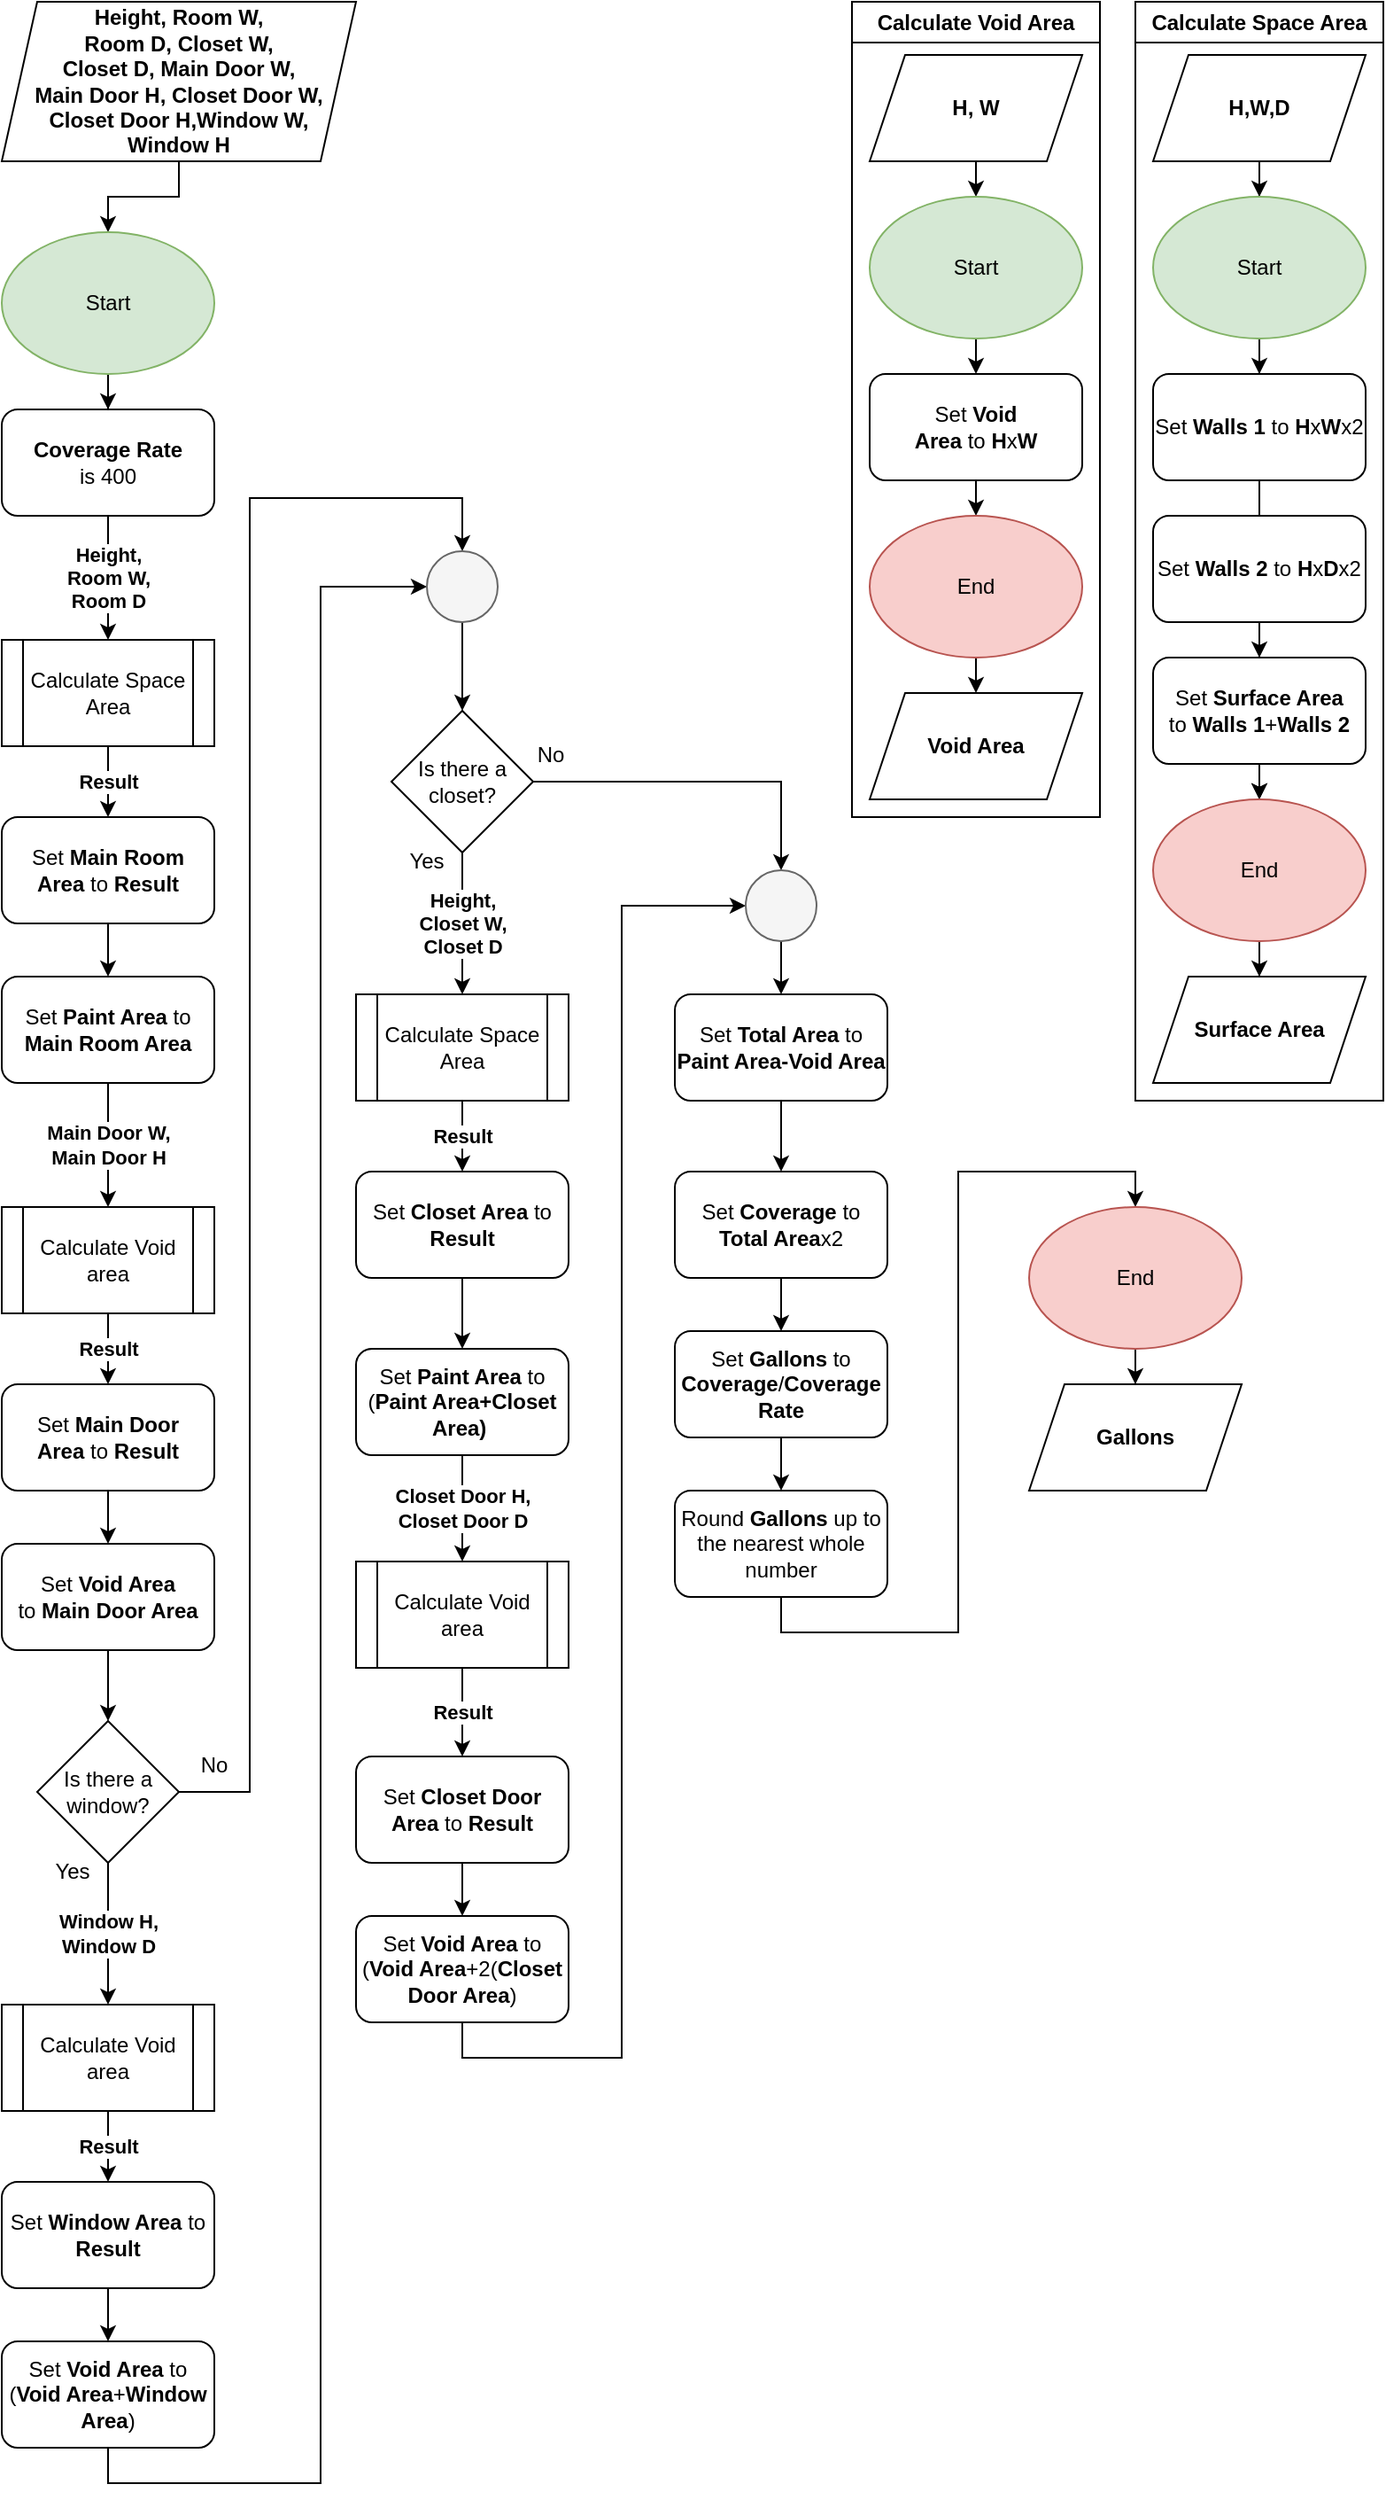 <mxfile version="24.7.10">
  <diagram name="Page-1" id="iOYmFABcgLfnVLQrmPDC">
    <mxGraphModel dx="1268" dy="1105" grid="1" gridSize="10" guides="1" tooltips="1" connect="1" arrows="1" fold="1" page="1" pageScale="1" pageWidth="850" pageHeight="1100" math="0" shadow="0">
      <root>
        <mxCell id="0" />
        <mxCell id="1" parent="0" />
        <mxCell id="SD6BFe2wW6tSJZ-N4x0d-1" value="" style="edgeStyle=orthogonalEdgeStyle;rounded=0;orthogonalLoop=1;jettySize=auto;html=1;" edge="1" parent="1" source="SD6BFe2wW6tSJZ-N4x0d-2" target="SD6BFe2wW6tSJZ-N4x0d-4">
          <mxGeometry relative="1" as="geometry" />
        </mxCell>
        <mxCell id="SD6BFe2wW6tSJZ-N4x0d-2" value="Height, Room W,&lt;br&gt;Room D, Closet W,&lt;br&gt;Closet D, Main Door W,&lt;br&gt;Main Door H, Closet Door W,&lt;br&gt;Closet Door H,Window W,&lt;br&gt;Window H" style="shape=parallelogram;perimeter=parallelogramPerimeter;whiteSpace=wrap;html=1;fixedSize=1;fontStyle=1" vertex="1" parent="1">
          <mxGeometry x="40" y="10" width="200" height="90" as="geometry" />
        </mxCell>
        <mxCell id="SD6BFe2wW6tSJZ-N4x0d-3" value="" style="edgeStyle=orthogonalEdgeStyle;rounded=0;orthogonalLoop=1;jettySize=auto;html=1;" edge="1" parent="1" source="SD6BFe2wW6tSJZ-N4x0d-4" target="SD6BFe2wW6tSJZ-N4x0d-6">
          <mxGeometry relative="1" as="geometry" />
        </mxCell>
        <mxCell id="SD6BFe2wW6tSJZ-N4x0d-4" value="Start" style="ellipse;whiteSpace=wrap;html=1;fillColor=#d5e8d4;strokeColor=#82b366;" vertex="1" parent="1">
          <mxGeometry x="40" y="140" width="120" height="80" as="geometry" />
        </mxCell>
        <mxCell id="SD6BFe2wW6tSJZ-N4x0d-5" value="&lt;b&gt;Height,&lt;br&gt;Room W,&lt;br&gt;Room D&lt;/b&gt;" style="edgeStyle=orthogonalEdgeStyle;rounded=0;orthogonalLoop=1;jettySize=auto;html=1;" edge="1" parent="1" source="SD6BFe2wW6tSJZ-N4x0d-6" target="SD6BFe2wW6tSJZ-N4x0d-8">
          <mxGeometry relative="1" as="geometry">
            <mxPoint as="offset" />
          </mxGeometry>
        </mxCell>
        <mxCell id="SD6BFe2wW6tSJZ-N4x0d-6" value="&lt;b&gt;Coverage Rate&lt;/b&gt;&lt;br&gt;is 400" style="rounded=1;whiteSpace=wrap;html=1;" vertex="1" parent="1">
          <mxGeometry x="40" y="240" width="120" height="60" as="geometry" />
        </mxCell>
        <mxCell id="SD6BFe2wW6tSJZ-N4x0d-7" value="&lt;b&gt;Result&lt;/b&gt;" style="edgeStyle=orthogonalEdgeStyle;rounded=0;orthogonalLoop=1;jettySize=auto;html=1;" edge="1" parent="1" source="SD6BFe2wW6tSJZ-N4x0d-8" target="SD6BFe2wW6tSJZ-N4x0d-26">
          <mxGeometry relative="1" as="geometry" />
        </mxCell>
        <mxCell id="SD6BFe2wW6tSJZ-N4x0d-8" value="Calculate Space Area" style="shape=process;whiteSpace=wrap;html=1;backgroundOutline=1;" vertex="1" parent="1">
          <mxGeometry x="40" y="370" width="120" height="60" as="geometry" />
        </mxCell>
        <mxCell id="SD6BFe2wW6tSJZ-N4x0d-9" value="Calculate Space Area" style="swimlane;whiteSpace=wrap;html=1;" vertex="1" parent="1">
          <mxGeometry x="680" y="10" width="140" height="620" as="geometry" />
        </mxCell>
        <mxCell id="SD6BFe2wW6tSJZ-N4x0d-10" value="" style="edgeStyle=orthogonalEdgeStyle;rounded=0;orthogonalLoop=1;jettySize=auto;html=1;" edge="1" parent="SD6BFe2wW6tSJZ-N4x0d-9" source="SD6BFe2wW6tSJZ-N4x0d-11" target="SD6BFe2wW6tSJZ-N4x0d-13">
          <mxGeometry relative="1" as="geometry" />
        </mxCell>
        <mxCell id="SD6BFe2wW6tSJZ-N4x0d-11" value="&lt;b&gt;H,W,D&lt;/b&gt;" style="shape=parallelogram;perimeter=parallelogramPerimeter;whiteSpace=wrap;html=1;fixedSize=1;" vertex="1" parent="SD6BFe2wW6tSJZ-N4x0d-9">
          <mxGeometry x="10" y="30" width="120" height="60" as="geometry" />
        </mxCell>
        <mxCell id="SD6BFe2wW6tSJZ-N4x0d-12" style="edgeStyle=orthogonalEdgeStyle;rounded=0;orthogonalLoop=1;jettySize=auto;html=1;entryX=0.5;entryY=0;entryDx=0;entryDy=0;" edge="1" parent="SD6BFe2wW6tSJZ-N4x0d-9" source="SD6BFe2wW6tSJZ-N4x0d-13" target="SD6BFe2wW6tSJZ-N4x0d-15">
          <mxGeometry relative="1" as="geometry" />
        </mxCell>
        <mxCell id="SD6BFe2wW6tSJZ-N4x0d-13" value="Start" style="ellipse;whiteSpace=wrap;html=1;fillColor=#d5e8d4;strokeColor=#82b366;" vertex="1" parent="SD6BFe2wW6tSJZ-N4x0d-9">
          <mxGeometry x="10" y="110" width="120" height="80" as="geometry" />
        </mxCell>
        <mxCell id="SD6BFe2wW6tSJZ-N4x0d-14" value="" style="edgeStyle=orthogonalEdgeStyle;rounded=0;orthogonalLoop=1;jettySize=auto;html=1;" edge="1" parent="SD6BFe2wW6tSJZ-N4x0d-9" source="SD6BFe2wW6tSJZ-N4x0d-15" target="SD6BFe2wW6tSJZ-N4x0d-19">
          <mxGeometry relative="1" as="geometry" />
        </mxCell>
        <mxCell id="SD6BFe2wW6tSJZ-N4x0d-15" value="Set &lt;b&gt;Walls 1&lt;/b&gt; to &lt;b&gt;H&lt;/b&gt;x&lt;b&gt;W&lt;/b&gt;x2" style="rounded=1;whiteSpace=wrap;html=1;" vertex="1" parent="SD6BFe2wW6tSJZ-N4x0d-9">
          <mxGeometry x="10" y="210" width="120" height="60" as="geometry" />
        </mxCell>
        <mxCell id="SD6BFe2wW6tSJZ-N4x0d-16" value="" style="edgeStyle=orthogonalEdgeStyle;rounded=0;orthogonalLoop=1;jettySize=auto;html=1;" edge="1" parent="SD6BFe2wW6tSJZ-N4x0d-9" source="SD6BFe2wW6tSJZ-N4x0d-17" target="SD6BFe2wW6tSJZ-N4x0d-21">
          <mxGeometry relative="1" as="geometry" />
        </mxCell>
        <mxCell id="SD6BFe2wW6tSJZ-N4x0d-17" value="Set &lt;b&gt;Walls 2&lt;/b&gt; to &lt;b&gt;H&lt;/b&gt;x&lt;b&gt;D&lt;/b&gt;x2" style="rounded=1;whiteSpace=wrap;html=1;" vertex="1" parent="SD6BFe2wW6tSJZ-N4x0d-9">
          <mxGeometry x="10" y="290" width="120" height="60" as="geometry" />
        </mxCell>
        <mxCell id="SD6BFe2wW6tSJZ-N4x0d-18" value="" style="edgeStyle=orthogonalEdgeStyle;rounded=0;orthogonalLoop=1;jettySize=auto;html=1;" edge="1" parent="SD6BFe2wW6tSJZ-N4x0d-9" source="SD6BFe2wW6tSJZ-N4x0d-19" target="SD6BFe2wW6tSJZ-N4x0d-21">
          <mxGeometry relative="1" as="geometry" />
        </mxCell>
        <mxCell id="SD6BFe2wW6tSJZ-N4x0d-19" value="Set &lt;b&gt;Surface Area &lt;/b&gt;to&amp;nbsp;&lt;b&gt;Walls 1&lt;/b&gt;+&lt;b&gt;Walls 2&lt;/b&gt;" style="rounded=1;whiteSpace=wrap;html=1;" vertex="1" parent="SD6BFe2wW6tSJZ-N4x0d-9">
          <mxGeometry x="10" y="370" width="120" height="60" as="geometry" />
        </mxCell>
        <mxCell id="SD6BFe2wW6tSJZ-N4x0d-20" value="" style="edgeStyle=orthogonalEdgeStyle;rounded=0;orthogonalLoop=1;jettySize=auto;html=1;" edge="1" parent="SD6BFe2wW6tSJZ-N4x0d-9" source="SD6BFe2wW6tSJZ-N4x0d-21" target="SD6BFe2wW6tSJZ-N4x0d-22">
          <mxGeometry relative="1" as="geometry" />
        </mxCell>
        <mxCell id="SD6BFe2wW6tSJZ-N4x0d-21" value="End" style="ellipse;whiteSpace=wrap;html=1;fillColor=#f8cecc;strokeColor=#b85450;" vertex="1" parent="SD6BFe2wW6tSJZ-N4x0d-9">
          <mxGeometry x="10" y="450" width="120" height="80" as="geometry" />
        </mxCell>
        <mxCell id="SD6BFe2wW6tSJZ-N4x0d-22" value="&lt;b&gt;Surface Area&lt;/b&gt;" style="shape=parallelogram;perimeter=parallelogramPerimeter;whiteSpace=wrap;html=1;fixedSize=1;" vertex="1" parent="SD6BFe2wW6tSJZ-N4x0d-9">
          <mxGeometry x="10" y="550" width="120" height="60" as="geometry" />
        </mxCell>
        <mxCell id="SD6BFe2wW6tSJZ-N4x0d-23" value="&lt;b&gt;Height,&lt;br&gt;Closet W,&lt;br&gt;Closet D&lt;/b&gt;" style="edgeStyle=orthogonalEdgeStyle;rounded=0;orthogonalLoop=1;jettySize=auto;html=1;exitX=0.5;exitY=1;exitDx=0;exitDy=0;" edge="1" parent="1" source="SD6BFe2wW6tSJZ-N4x0d-61" target="SD6BFe2wW6tSJZ-N4x0d-28">
          <mxGeometry relative="1" as="geometry">
            <mxPoint x="300" y="470" as="sourcePoint" />
            <Array as="points" />
          </mxGeometry>
        </mxCell>
        <mxCell id="SD6BFe2wW6tSJZ-N4x0d-24" value="&lt;b&gt;Main Door W,&lt;br&gt;Main Door H&lt;/b&gt;" style="edgeStyle=orthogonalEdgeStyle;rounded=0;orthogonalLoop=1;jettySize=auto;html=1;exitX=0.5;exitY=1;exitDx=0;exitDy=0;" edge="1" parent="1" source="SD6BFe2wW6tSJZ-N4x0d-77" target="SD6BFe2wW6tSJZ-N4x0d-47">
          <mxGeometry relative="1" as="geometry">
            <mxPoint x="100" y="630" as="sourcePoint" />
          </mxGeometry>
        </mxCell>
        <mxCell id="SD6BFe2wW6tSJZ-N4x0d-25" value="" style="edgeStyle=orthogonalEdgeStyle;rounded=0;orthogonalLoop=1;jettySize=auto;html=1;" edge="1" parent="1" source="SD6BFe2wW6tSJZ-N4x0d-26" target="SD6BFe2wW6tSJZ-N4x0d-77">
          <mxGeometry relative="1" as="geometry" />
        </mxCell>
        <mxCell id="SD6BFe2wW6tSJZ-N4x0d-26" value="Set &lt;b&gt;Main Room Area&amp;nbsp;&lt;/b&gt;to &lt;b&gt;Result&lt;/b&gt;" style="rounded=1;whiteSpace=wrap;html=1;" vertex="1" parent="1">
          <mxGeometry x="40" y="470" width="120" height="60" as="geometry" />
        </mxCell>
        <mxCell id="SD6BFe2wW6tSJZ-N4x0d-27" value="Result" style="edgeStyle=orthogonalEdgeStyle;rounded=0;orthogonalLoop=1;jettySize=auto;html=1;fontStyle=1" edge="1" parent="1" source="SD6BFe2wW6tSJZ-N4x0d-28" target="SD6BFe2wW6tSJZ-N4x0d-31">
          <mxGeometry relative="1" as="geometry" />
        </mxCell>
        <mxCell id="SD6BFe2wW6tSJZ-N4x0d-28" value="Calculate Space Area" style="shape=process;whiteSpace=wrap;html=1;backgroundOutline=1;" vertex="1" parent="1">
          <mxGeometry x="240" y="570" width="120" height="60" as="geometry" />
        </mxCell>
        <mxCell id="SD6BFe2wW6tSJZ-N4x0d-29" value="Window H,&lt;br&gt;Window D" style="edgeStyle=orthogonalEdgeStyle;rounded=0;orthogonalLoop=1;jettySize=auto;html=1;entryX=0.5;entryY=0;entryDx=0;entryDy=0;fontStyle=1;exitX=0.5;exitY=1;exitDx=0;exitDy=0;" edge="1" parent="1" source="SD6BFe2wW6tSJZ-N4x0d-63" target="SD6BFe2wW6tSJZ-N4x0d-43">
          <mxGeometry relative="1" as="geometry">
            <mxPoint x="100" y="1070" as="sourcePoint" />
          </mxGeometry>
        </mxCell>
        <mxCell id="SD6BFe2wW6tSJZ-N4x0d-30" value="" style="edgeStyle=orthogonalEdgeStyle;rounded=0;orthogonalLoop=1;jettySize=auto;html=1;" edge="1" parent="1" source="SD6BFe2wW6tSJZ-N4x0d-31" target="SD6BFe2wW6tSJZ-N4x0d-78">
          <mxGeometry relative="1" as="geometry" />
        </mxCell>
        <mxCell id="SD6BFe2wW6tSJZ-N4x0d-31" value="Set &lt;b&gt;Closet Area&lt;/b&gt;&amp;nbsp;to &lt;b&gt;Result&lt;/b&gt;" style="rounded=1;whiteSpace=wrap;html=1;" vertex="1" parent="1">
          <mxGeometry x="240" y="670" width="120" height="60" as="geometry" />
        </mxCell>
        <mxCell id="SD6BFe2wW6tSJZ-N4x0d-32" value="Calculate Void Area" style="swimlane;whiteSpace=wrap;html=1;" vertex="1" parent="1">
          <mxGeometry x="520" y="10" width="140" height="460" as="geometry" />
        </mxCell>
        <mxCell id="SD6BFe2wW6tSJZ-N4x0d-33" style="edgeStyle=orthogonalEdgeStyle;rounded=0;orthogonalLoop=1;jettySize=auto;html=1;exitX=0.5;exitY=1;exitDx=0;exitDy=0;entryX=0.5;entryY=0;entryDx=0;entryDy=0;" edge="1" parent="SD6BFe2wW6tSJZ-N4x0d-32" source="SD6BFe2wW6tSJZ-N4x0d-34" target="SD6BFe2wW6tSJZ-N4x0d-36">
          <mxGeometry relative="1" as="geometry" />
        </mxCell>
        <mxCell id="SD6BFe2wW6tSJZ-N4x0d-34" value="&lt;b&gt;H, W&lt;/b&gt;" style="shape=parallelogram;perimeter=parallelogramPerimeter;whiteSpace=wrap;html=1;fixedSize=1;" vertex="1" parent="SD6BFe2wW6tSJZ-N4x0d-32">
          <mxGeometry x="10" y="30" width="120" height="60" as="geometry" />
        </mxCell>
        <mxCell id="SD6BFe2wW6tSJZ-N4x0d-35" style="edgeStyle=orthogonalEdgeStyle;rounded=0;orthogonalLoop=1;jettySize=auto;html=1;exitX=0.5;exitY=1;exitDx=0;exitDy=0;entryX=0.5;entryY=0;entryDx=0;entryDy=0;" edge="1" parent="SD6BFe2wW6tSJZ-N4x0d-32" source="SD6BFe2wW6tSJZ-N4x0d-36" target="SD6BFe2wW6tSJZ-N4x0d-39">
          <mxGeometry relative="1" as="geometry" />
        </mxCell>
        <mxCell id="SD6BFe2wW6tSJZ-N4x0d-36" value="Start" style="ellipse;whiteSpace=wrap;html=1;fillColor=#d5e8d4;strokeColor=#82b366;" vertex="1" parent="SD6BFe2wW6tSJZ-N4x0d-32">
          <mxGeometry x="10" y="110" width="120" height="80" as="geometry" />
        </mxCell>
        <mxCell id="SD6BFe2wW6tSJZ-N4x0d-37" value="Void Area" style="shape=parallelogram;perimeter=parallelogramPerimeter;whiteSpace=wrap;html=1;fixedSize=1;fontStyle=1" vertex="1" parent="SD6BFe2wW6tSJZ-N4x0d-32">
          <mxGeometry x="10" y="390" width="120" height="60" as="geometry" />
        </mxCell>
        <mxCell id="SD6BFe2wW6tSJZ-N4x0d-38" style="edgeStyle=orthogonalEdgeStyle;rounded=0;orthogonalLoop=1;jettySize=auto;html=1;exitX=0.5;exitY=1;exitDx=0;exitDy=0;entryX=0.5;entryY=0;entryDx=0;entryDy=0;" edge="1" parent="SD6BFe2wW6tSJZ-N4x0d-32" source="SD6BFe2wW6tSJZ-N4x0d-39" target="SD6BFe2wW6tSJZ-N4x0d-41">
          <mxGeometry relative="1" as="geometry" />
        </mxCell>
        <mxCell id="SD6BFe2wW6tSJZ-N4x0d-39" value="Set &lt;b&gt;Void Area&lt;/b&gt;&amp;nbsp;to&amp;nbsp;&lt;b&gt;H&lt;/b&gt;x&lt;b&gt;W&lt;/b&gt;" style="rounded=1;whiteSpace=wrap;html=1;" vertex="1" parent="SD6BFe2wW6tSJZ-N4x0d-32">
          <mxGeometry x="10" y="210" width="120" height="60" as="geometry" />
        </mxCell>
        <mxCell id="SD6BFe2wW6tSJZ-N4x0d-40" style="edgeStyle=orthogonalEdgeStyle;rounded=0;orthogonalLoop=1;jettySize=auto;html=1;exitX=0.5;exitY=1;exitDx=0;exitDy=0;entryX=0.5;entryY=0;entryDx=0;entryDy=0;" edge="1" parent="SD6BFe2wW6tSJZ-N4x0d-32" source="SD6BFe2wW6tSJZ-N4x0d-41" target="SD6BFe2wW6tSJZ-N4x0d-37">
          <mxGeometry relative="1" as="geometry" />
        </mxCell>
        <mxCell id="SD6BFe2wW6tSJZ-N4x0d-41" value="End" style="ellipse;whiteSpace=wrap;html=1;fillColor=#f8cecc;strokeColor=#b85450;" vertex="1" parent="SD6BFe2wW6tSJZ-N4x0d-32">
          <mxGeometry x="10" y="290" width="120" height="80" as="geometry" />
        </mxCell>
        <mxCell id="SD6BFe2wW6tSJZ-N4x0d-42" value="Result" style="edgeStyle=orthogonalEdgeStyle;rounded=0;orthogonalLoop=1;jettySize=auto;html=1;exitX=0.5;exitY=1;exitDx=0;exitDy=0;entryX=0.5;entryY=0;entryDx=0;entryDy=0;fontStyle=1" edge="1" parent="1" source="SD6BFe2wW6tSJZ-N4x0d-43" target="SD6BFe2wW6tSJZ-N4x0d-45">
          <mxGeometry relative="1" as="geometry" />
        </mxCell>
        <mxCell id="SD6BFe2wW6tSJZ-N4x0d-43" value="Calculate Void area" style="shape=process;whiteSpace=wrap;html=1;backgroundOutline=1;" vertex="1" parent="1">
          <mxGeometry x="40" y="1140" width="120" height="60" as="geometry" />
        </mxCell>
        <mxCell id="SD6BFe2wW6tSJZ-N4x0d-44" value="" style="edgeStyle=orthogonalEdgeStyle;rounded=0;orthogonalLoop=1;jettySize=auto;html=1;" edge="1" parent="1" source="SD6BFe2wW6tSJZ-N4x0d-45" target="SD6BFe2wW6tSJZ-N4x0d-75">
          <mxGeometry relative="1" as="geometry" />
        </mxCell>
        <mxCell id="SD6BFe2wW6tSJZ-N4x0d-45" value="Set &lt;b&gt;Window Area&lt;/b&gt;&amp;nbsp;to &lt;b&gt;Result&lt;/b&gt;" style="rounded=1;whiteSpace=wrap;html=1;" vertex="1" parent="1">
          <mxGeometry x="40" y="1240" width="120" height="60" as="geometry" />
        </mxCell>
        <mxCell id="SD6BFe2wW6tSJZ-N4x0d-46" value="Result" style="edgeStyle=orthogonalEdgeStyle;rounded=0;orthogonalLoop=1;jettySize=auto;html=1;exitX=0.5;exitY=1;exitDx=0;exitDy=0;entryX=0.5;entryY=0;entryDx=0;entryDy=0;fontStyle=1" edge="1" parent="1" source="SD6BFe2wW6tSJZ-N4x0d-47" target="SD6BFe2wW6tSJZ-N4x0d-49">
          <mxGeometry relative="1" as="geometry" />
        </mxCell>
        <mxCell id="SD6BFe2wW6tSJZ-N4x0d-47" value="Calculate Void area" style="shape=process;whiteSpace=wrap;html=1;backgroundOutline=1;" vertex="1" parent="1">
          <mxGeometry x="40" y="690" width="120" height="60" as="geometry" />
        </mxCell>
        <mxCell id="SD6BFe2wW6tSJZ-N4x0d-48" value="" style="edgeStyle=orthogonalEdgeStyle;rounded=0;orthogonalLoop=1;jettySize=auto;html=1;" edge="1" parent="1" source="SD6BFe2wW6tSJZ-N4x0d-49" target="SD6BFe2wW6tSJZ-N4x0d-72">
          <mxGeometry relative="1" as="geometry" />
        </mxCell>
        <mxCell id="SD6BFe2wW6tSJZ-N4x0d-49" value="Set &lt;b&gt;Main Door Area&lt;/b&gt;&amp;nbsp;to &lt;b&gt;Result&lt;/b&gt;" style="rounded=1;whiteSpace=wrap;html=1;" vertex="1" parent="1">
          <mxGeometry x="40" y="790" width="120" height="60" as="geometry" />
        </mxCell>
        <mxCell id="SD6BFe2wW6tSJZ-N4x0d-51" value="" style="edgeStyle=orthogonalEdgeStyle;rounded=0;orthogonalLoop=1;jettySize=auto;html=1;" edge="1" parent="1" source="SD6BFe2wW6tSJZ-N4x0d-52" target="SD6BFe2wW6tSJZ-N4x0d-54">
          <mxGeometry relative="1" as="geometry" />
        </mxCell>
        <mxCell id="SD6BFe2wW6tSJZ-N4x0d-52" value="Set &lt;b&gt;Coverage &lt;/b&gt;to &lt;b&gt;Total Area&lt;/b&gt;x2" style="whiteSpace=wrap;html=1;rounded=1;direction=west;" vertex="1" parent="1">
          <mxGeometry x="420" y="670" width="120" height="60" as="geometry" />
        </mxCell>
        <mxCell id="SD6BFe2wW6tSJZ-N4x0d-53" value="" style="edgeStyle=orthogonalEdgeStyle;rounded=0;orthogonalLoop=1;jettySize=auto;html=1;" edge="1" parent="1" source="SD6BFe2wW6tSJZ-N4x0d-54" target="SD6BFe2wW6tSJZ-N4x0d-56">
          <mxGeometry relative="1" as="geometry" />
        </mxCell>
        <mxCell id="SD6BFe2wW6tSJZ-N4x0d-54" value="Set &lt;b&gt;Gallons&lt;/b&gt;&amp;nbsp;to &lt;b&gt;Coverage&lt;/b&gt;/&lt;b&gt;Coverage Rate&lt;/b&gt;" style="whiteSpace=wrap;html=1;rounded=1;" vertex="1" parent="1">
          <mxGeometry x="420" y="760" width="120" height="60" as="geometry" />
        </mxCell>
        <mxCell id="SD6BFe2wW6tSJZ-N4x0d-55" style="edgeStyle=orthogonalEdgeStyle;rounded=0;orthogonalLoop=1;jettySize=auto;html=1;exitX=0.5;exitY=1;exitDx=0;exitDy=0;entryX=0.5;entryY=0;entryDx=0;entryDy=0;" edge="1" parent="1" source="SD6BFe2wW6tSJZ-N4x0d-56" target="SD6BFe2wW6tSJZ-N4x0d-58">
          <mxGeometry relative="1" as="geometry" />
        </mxCell>
        <mxCell id="SD6BFe2wW6tSJZ-N4x0d-56" value="Round &lt;b&gt;Gallons&lt;/b&gt;&amp;nbsp;up to the nearest whole number" style="whiteSpace=wrap;html=1;rounded=1;" vertex="1" parent="1">
          <mxGeometry x="420" y="850" width="120" height="60" as="geometry" />
        </mxCell>
        <mxCell id="SD6BFe2wW6tSJZ-N4x0d-57" value="" style="edgeStyle=orthogonalEdgeStyle;rounded=0;orthogonalLoop=1;jettySize=auto;html=1;" edge="1" parent="1" source="SD6BFe2wW6tSJZ-N4x0d-58" target="SD6BFe2wW6tSJZ-N4x0d-59">
          <mxGeometry relative="1" as="geometry" />
        </mxCell>
        <mxCell id="SD6BFe2wW6tSJZ-N4x0d-58" value="End" style="ellipse;whiteSpace=wrap;html=1;fillColor=#f8cecc;strokeColor=#b85450;" vertex="1" parent="1">
          <mxGeometry x="620" y="690" width="120" height="80" as="geometry" />
        </mxCell>
        <mxCell id="SD6BFe2wW6tSJZ-N4x0d-59" value="&lt;b&gt;Gallons&lt;/b&gt;" style="shape=parallelogram;perimeter=parallelogramPerimeter;whiteSpace=wrap;html=1;fixedSize=1;" vertex="1" parent="1">
          <mxGeometry x="620" y="790" width="120" height="60" as="geometry" />
        </mxCell>
        <mxCell id="SD6BFe2wW6tSJZ-N4x0d-60" style="edgeStyle=orthogonalEdgeStyle;rounded=0;orthogonalLoop=1;jettySize=auto;html=1;exitX=1;exitY=0.5;exitDx=0;exitDy=0;" edge="1" parent="1" source="SD6BFe2wW6tSJZ-N4x0d-61" target="SD6BFe2wW6tSJZ-N4x0d-84">
          <mxGeometry relative="1" as="geometry" />
        </mxCell>
        <mxCell id="SD6BFe2wW6tSJZ-N4x0d-61" value="Is there a closet?" style="rhombus;whiteSpace=wrap;html=1;" vertex="1" parent="1">
          <mxGeometry x="260" y="410" width="80" height="80" as="geometry" />
        </mxCell>
        <mxCell id="SD6BFe2wW6tSJZ-N4x0d-62" style="edgeStyle=orthogonalEdgeStyle;rounded=0;orthogonalLoop=1;jettySize=auto;html=1;exitX=1;exitY=0.5;exitDx=0;exitDy=0;entryX=0.5;entryY=0;entryDx=0;entryDy=0;" edge="1" parent="1" source="SD6BFe2wW6tSJZ-N4x0d-63" target="SD6BFe2wW6tSJZ-N4x0d-82">
          <mxGeometry relative="1" as="geometry">
            <mxPoint x="250" y="350" as="targetPoint" />
            <Array as="points">
              <mxPoint x="180" y="1020" />
              <mxPoint x="180" y="290" />
              <mxPoint x="300" y="290" />
            </Array>
          </mxGeometry>
        </mxCell>
        <mxCell id="SD6BFe2wW6tSJZ-N4x0d-63" value="Is there a window?" style="rhombus;whiteSpace=wrap;html=1;" vertex="1" parent="1">
          <mxGeometry x="60" y="980" width="80" height="80" as="geometry" />
        </mxCell>
        <mxCell id="SD6BFe2wW6tSJZ-N4x0d-64" value="Closet Door H,&lt;br&gt;Closet Door D" style="edgeStyle=orthogonalEdgeStyle;rounded=0;orthogonalLoop=1;jettySize=auto;html=1;entryX=0.5;entryY=0;entryDx=0;entryDy=0;fontStyle=1;exitX=0.5;exitY=1;exitDx=0;exitDy=0;" edge="1" parent="1" source="SD6BFe2wW6tSJZ-N4x0d-78" target="SD6BFe2wW6tSJZ-N4x0d-66">
          <mxGeometry relative="1" as="geometry">
            <mxPoint x="300" y="870" as="sourcePoint" />
          </mxGeometry>
        </mxCell>
        <mxCell id="SD6BFe2wW6tSJZ-N4x0d-65" value="Result" style="edgeStyle=orthogonalEdgeStyle;rounded=0;orthogonalLoop=1;jettySize=auto;html=1;exitX=0.5;exitY=1;exitDx=0;exitDy=0;entryX=0.5;entryY=0;entryDx=0;entryDy=0;fontStyle=1" edge="1" parent="1" source="SD6BFe2wW6tSJZ-N4x0d-66" target="SD6BFe2wW6tSJZ-N4x0d-68">
          <mxGeometry relative="1" as="geometry" />
        </mxCell>
        <mxCell id="SD6BFe2wW6tSJZ-N4x0d-66" value="Calculate Void area" style="shape=process;whiteSpace=wrap;html=1;backgroundOutline=1;" vertex="1" parent="1">
          <mxGeometry x="240" y="890" width="120" height="60" as="geometry" />
        </mxCell>
        <mxCell id="SD6BFe2wW6tSJZ-N4x0d-67" value="" style="edgeStyle=orthogonalEdgeStyle;rounded=0;orthogonalLoop=1;jettySize=auto;html=1;" edge="1" parent="1" source="SD6BFe2wW6tSJZ-N4x0d-68" target="SD6BFe2wW6tSJZ-N4x0d-80">
          <mxGeometry relative="1" as="geometry" />
        </mxCell>
        <mxCell id="SD6BFe2wW6tSJZ-N4x0d-68" value="Set &lt;b&gt;Closet Door Area&lt;/b&gt;&amp;nbsp;to &lt;b&gt;Result&lt;/b&gt;" style="rounded=1;whiteSpace=wrap;html=1;" vertex="1" parent="1">
          <mxGeometry x="240" y="1000" width="120" height="60" as="geometry" />
        </mxCell>
        <mxCell id="SD6BFe2wW6tSJZ-N4x0d-69" value="" style="edgeStyle=orthogonalEdgeStyle;rounded=0;orthogonalLoop=1;jettySize=auto;html=1;" edge="1" parent="1" source="SD6BFe2wW6tSJZ-N4x0d-70" target="SD6BFe2wW6tSJZ-N4x0d-52">
          <mxGeometry relative="1" as="geometry" />
        </mxCell>
        <mxCell id="SD6BFe2wW6tSJZ-N4x0d-70" value="Set &lt;b&gt;Total Area &lt;/b&gt;to &lt;b&gt;Paint Area-Void Area&lt;/b&gt;" style="whiteSpace=wrap;html=1;rounded=1;" vertex="1" parent="1">
          <mxGeometry x="420" y="570" width="120" height="60" as="geometry" />
        </mxCell>
        <mxCell id="SD6BFe2wW6tSJZ-N4x0d-71" value="" style="edgeStyle=orthogonalEdgeStyle;rounded=0;orthogonalLoop=1;jettySize=auto;html=1;" edge="1" parent="1" source="SD6BFe2wW6tSJZ-N4x0d-72" target="SD6BFe2wW6tSJZ-N4x0d-63">
          <mxGeometry relative="1" as="geometry" />
        </mxCell>
        <mxCell id="SD6BFe2wW6tSJZ-N4x0d-72" value="Set &lt;b&gt;Void Area &lt;/b&gt;to&lt;b&gt;&amp;nbsp;Main Door Area&lt;/b&gt;" style="rounded=1;whiteSpace=wrap;html=1;" vertex="1" parent="1">
          <mxGeometry x="40" y="880" width="120" height="60" as="geometry" />
        </mxCell>
        <mxCell id="SD6BFe2wW6tSJZ-N4x0d-73" value="Yes" style="text;html=1;align=center;verticalAlign=middle;whiteSpace=wrap;rounded=0;" vertex="1" parent="1">
          <mxGeometry x="50" y="1050" width="60" height="30" as="geometry" />
        </mxCell>
        <mxCell id="SD6BFe2wW6tSJZ-N4x0d-74" style="edgeStyle=orthogonalEdgeStyle;rounded=0;orthogonalLoop=1;jettySize=auto;html=1;exitX=0.5;exitY=1;exitDx=0;exitDy=0;entryX=0;entryY=0.5;entryDx=0;entryDy=0;" edge="1" parent="1" source="SD6BFe2wW6tSJZ-N4x0d-75" target="SD6BFe2wW6tSJZ-N4x0d-82">
          <mxGeometry relative="1" as="geometry">
            <mxPoint x="230" y="370" as="targetPoint" />
          </mxGeometry>
        </mxCell>
        <mxCell id="SD6BFe2wW6tSJZ-N4x0d-75" value="Set &lt;b&gt;Void Area&lt;/b&gt;&amp;nbsp;to&lt;br&gt;(&lt;b&gt;Void Area&lt;/b&gt;+&lt;b&gt;Window Area&lt;/b&gt;)" style="rounded=1;whiteSpace=wrap;html=1;" vertex="1" parent="1">
          <mxGeometry x="40" y="1330" width="120" height="60" as="geometry" />
        </mxCell>
        <mxCell id="SD6BFe2wW6tSJZ-N4x0d-76" value="No" style="text;html=1;align=center;verticalAlign=middle;whiteSpace=wrap;rounded=0;" vertex="1" parent="1">
          <mxGeometry x="130" y="990" width="60" height="30" as="geometry" />
        </mxCell>
        <mxCell id="SD6BFe2wW6tSJZ-N4x0d-77" value="Set&amp;nbsp;&lt;b&gt;Paint Area&lt;/b&gt;&amp;nbsp;to &lt;b&gt;Main Room Area&lt;/b&gt;" style="rounded=1;whiteSpace=wrap;html=1;" vertex="1" parent="1">
          <mxGeometry x="40" y="560" width="120" height="60" as="geometry" />
        </mxCell>
        <mxCell id="SD6BFe2wW6tSJZ-N4x0d-78" value="Set&amp;nbsp;&lt;b&gt;Paint Area&lt;/b&gt;&amp;nbsp;to (&lt;b&gt;Paint Area+Closet Area)&amp;nbsp;&lt;/b&gt;" style="rounded=1;whiteSpace=wrap;html=1;" vertex="1" parent="1">
          <mxGeometry x="240" y="770" width="120" height="60" as="geometry" />
        </mxCell>
        <mxCell id="SD6BFe2wW6tSJZ-N4x0d-79" style="edgeStyle=orthogonalEdgeStyle;rounded=0;orthogonalLoop=1;jettySize=auto;html=1;exitX=0.5;exitY=1;exitDx=0;exitDy=0;entryX=0;entryY=0.5;entryDx=0;entryDy=0;" edge="1" parent="1" source="SD6BFe2wW6tSJZ-N4x0d-80" target="SD6BFe2wW6tSJZ-N4x0d-84">
          <mxGeometry relative="1" as="geometry">
            <Array as="points">
              <mxPoint x="300" y="1170" />
              <mxPoint x="390" y="1170" />
              <mxPoint x="390" y="520" />
            </Array>
          </mxGeometry>
        </mxCell>
        <mxCell id="SD6BFe2wW6tSJZ-N4x0d-80" value="Set &lt;b&gt;Void Area&lt;/b&gt;&amp;nbsp;to&lt;br&gt;(&lt;b&gt;Void Area&lt;/b&gt;+2(&lt;b&gt;Closet Door Area&lt;/b&gt;)" style="rounded=1;whiteSpace=wrap;html=1;" vertex="1" parent="1">
          <mxGeometry x="240" y="1090" width="120" height="60" as="geometry" />
        </mxCell>
        <mxCell id="SD6BFe2wW6tSJZ-N4x0d-81" value="" style="edgeStyle=orthogonalEdgeStyle;rounded=0;orthogonalLoop=1;jettySize=auto;html=1;" edge="1" parent="1" source="SD6BFe2wW6tSJZ-N4x0d-82" target="SD6BFe2wW6tSJZ-N4x0d-61">
          <mxGeometry relative="1" as="geometry" />
        </mxCell>
        <mxCell id="SD6BFe2wW6tSJZ-N4x0d-82" value="" style="ellipse;whiteSpace=wrap;html=1;aspect=fixed;fillColor=#f5f5f5;fontColor=#333333;strokeColor=#666666;" vertex="1" parent="1">
          <mxGeometry x="280" y="320" width="40" height="40" as="geometry" />
        </mxCell>
        <mxCell id="SD6BFe2wW6tSJZ-N4x0d-83" value="" style="edgeStyle=orthogonalEdgeStyle;rounded=0;orthogonalLoop=1;jettySize=auto;html=1;" edge="1" parent="1" source="SD6BFe2wW6tSJZ-N4x0d-84" target="SD6BFe2wW6tSJZ-N4x0d-70">
          <mxGeometry relative="1" as="geometry" />
        </mxCell>
        <mxCell id="SD6BFe2wW6tSJZ-N4x0d-84" value="" style="ellipse;whiteSpace=wrap;html=1;aspect=fixed;fillColor=#f5f5f5;fontColor=#333333;strokeColor=#666666;" vertex="1" parent="1">
          <mxGeometry x="460" y="500" width="40" height="40" as="geometry" />
        </mxCell>
        <mxCell id="SD6BFe2wW6tSJZ-N4x0d-85" value="Yes" style="text;html=1;align=center;verticalAlign=middle;whiteSpace=wrap;rounded=0;" vertex="1" parent="1">
          <mxGeometry x="250" y="480" width="60" height="30" as="geometry" />
        </mxCell>
        <mxCell id="SD6BFe2wW6tSJZ-N4x0d-86" value="No" style="text;html=1;align=center;verticalAlign=middle;whiteSpace=wrap;rounded=0;" vertex="1" parent="1">
          <mxGeometry x="320" y="420" width="60" height="30" as="geometry" />
        </mxCell>
      </root>
    </mxGraphModel>
  </diagram>
</mxfile>
